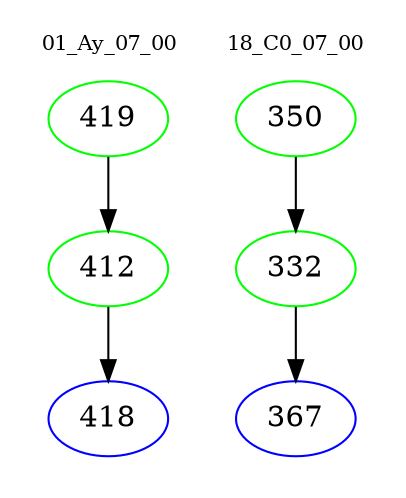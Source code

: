 digraph{
subgraph cluster_0 {
color = white
label = "01_Ay_07_00";
fontsize=10;
T0_419 [label="419", color="green"]
T0_419 -> T0_412 [color="black"]
T0_412 [label="412", color="green"]
T0_412 -> T0_418 [color="black"]
T0_418 [label="418", color="blue"]
}
subgraph cluster_1 {
color = white
label = "18_C0_07_00";
fontsize=10;
T1_350 [label="350", color="green"]
T1_350 -> T1_332 [color="black"]
T1_332 [label="332", color="green"]
T1_332 -> T1_367 [color="black"]
T1_367 [label="367", color="blue"]
}
}
